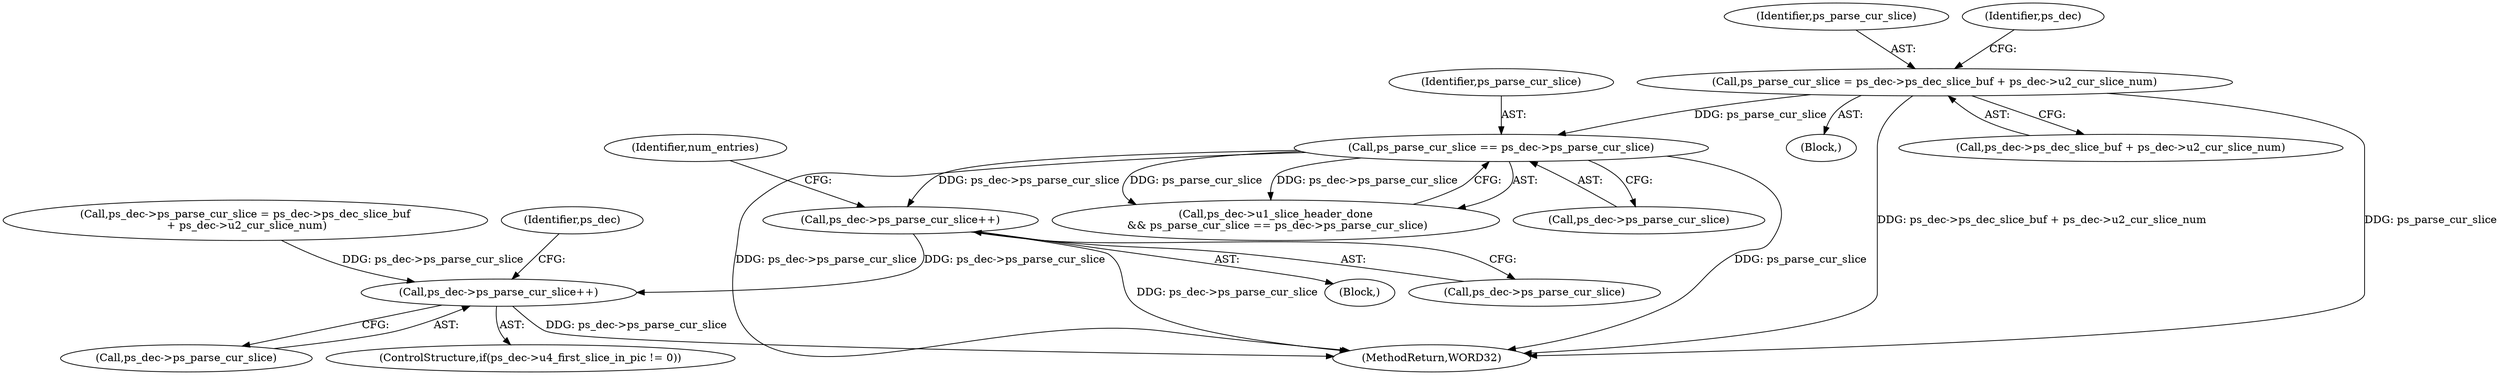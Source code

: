 digraph "0_Android_4a524d3a8ae9aa20c36430008e6bd429443f8f1d_1@pointer" {
"1000705" [label="(Call,ps_dec->ps_parse_cur_slice++)"];
"1000481" [label="(Call,ps_parse_cur_slice == ps_dec->ps_parse_cur_slice)"];
"1000467" [label="(Call,ps_parse_cur_slice = ps_dec->ps_dec_slice_buf + ps_dec->u2_cur_slice_num)"];
"1001246" [label="(Call,ps_dec->ps_parse_cur_slice++)"];
"1000465" [label="(Block,)"];
"1000468" [label="(Identifier,ps_parse_cur_slice)"];
"1000479" [label="(Identifier,ps_dec)"];
"1000711" [label="(Call,ps_dec->ps_parse_cur_slice = ps_dec->ps_dec_slice_buf\n + ps_dec->u2_cur_slice_num)"];
"1001246" [label="(Call,ps_dec->ps_parse_cur_slice++)"];
"1001284" [label="(MethodReturn,WORD32)"];
"1000477" [label="(Call,ps_dec->u1_slice_header_done\n && ps_parse_cur_slice == ps_dec->ps_parse_cur_slice)"];
"1000467" [label="(Call,ps_parse_cur_slice = ps_dec->ps_dec_slice_buf + ps_dec->u2_cur_slice_num)"];
"1000469" [label="(Call,ps_dec->ps_dec_slice_buf + ps_dec->u2_cur_slice_num)"];
"1001240" [label="(ControlStructure,if(ps_dec->u4_first_slice_in_pic != 0))"];
"1001247" [label="(Call,ps_dec->ps_parse_cur_slice)"];
"1000486" [label="(Block,)"];
"1000481" [label="(Call,ps_parse_cur_slice == ps_dec->ps_parse_cur_slice)"];
"1001252" [label="(Identifier,ps_dec)"];
"1000483" [label="(Call,ps_dec->ps_parse_cur_slice)"];
"1000705" [label="(Call,ps_dec->ps_parse_cur_slice++)"];
"1000727" [label="(Identifier,num_entries)"];
"1000482" [label="(Identifier,ps_parse_cur_slice)"];
"1000706" [label="(Call,ps_dec->ps_parse_cur_slice)"];
"1000705" -> "1000486"  [label="AST: "];
"1000705" -> "1000706"  [label="CFG: "];
"1000706" -> "1000705"  [label="AST: "];
"1000727" -> "1000705"  [label="CFG: "];
"1000705" -> "1001284"  [label="DDG: ps_dec->ps_parse_cur_slice"];
"1000481" -> "1000705"  [label="DDG: ps_dec->ps_parse_cur_slice"];
"1000705" -> "1001246"  [label="DDG: ps_dec->ps_parse_cur_slice"];
"1000481" -> "1000477"  [label="AST: "];
"1000481" -> "1000483"  [label="CFG: "];
"1000482" -> "1000481"  [label="AST: "];
"1000483" -> "1000481"  [label="AST: "];
"1000477" -> "1000481"  [label="CFG: "];
"1000481" -> "1001284"  [label="DDG: ps_dec->ps_parse_cur_slice"];
"1000481" -> "1001284"  [label="DDG: ps_parse_cur_slice"];
"1000481" -> "1000477"  [label="DDG: ps_parse_cur_slice"];
"1000481" -> "1000477"  [label="DDG: ps_dec->ps_parse_cur_slice"];
"1000467" -> "1000481"  [label="DDG: ps_parse_cur_slice"];
"1000467" -> "1000465"  [label="AST: "];
"1000467" -> "1000469"  [label="CFG: "];
"1000468" -> "1000467"  [label="AST: "];
"1000469" -> "1000467"  [label="AST: "];
"1000479" -> "1000467"  [label="CFG: "];
"1000467" -> "1001284"  [label="DDG: ps_parse_cur_slice"];
"1000467" -> "1001284"  [label="DDG: ps_dec->ps_dec_slice_buf + ps_dec->u2_cur_slice_num"];
"1001246" -> "1001240"  [label="AST: "];
"1001246" -> "1001247"  [label="CFG: "];
"1001247" -> "1001246"  [label="AST: "];
"1001252" -> "1001246"  [label="CFG: "];
"1001246" -> "1001284"  [label="DDG: ps_dec->ps_parse_cur_slice"];
"1000711" -> "1001246"  [label="DDG: ps_dec->ps_parse_cur_slice"];
}
